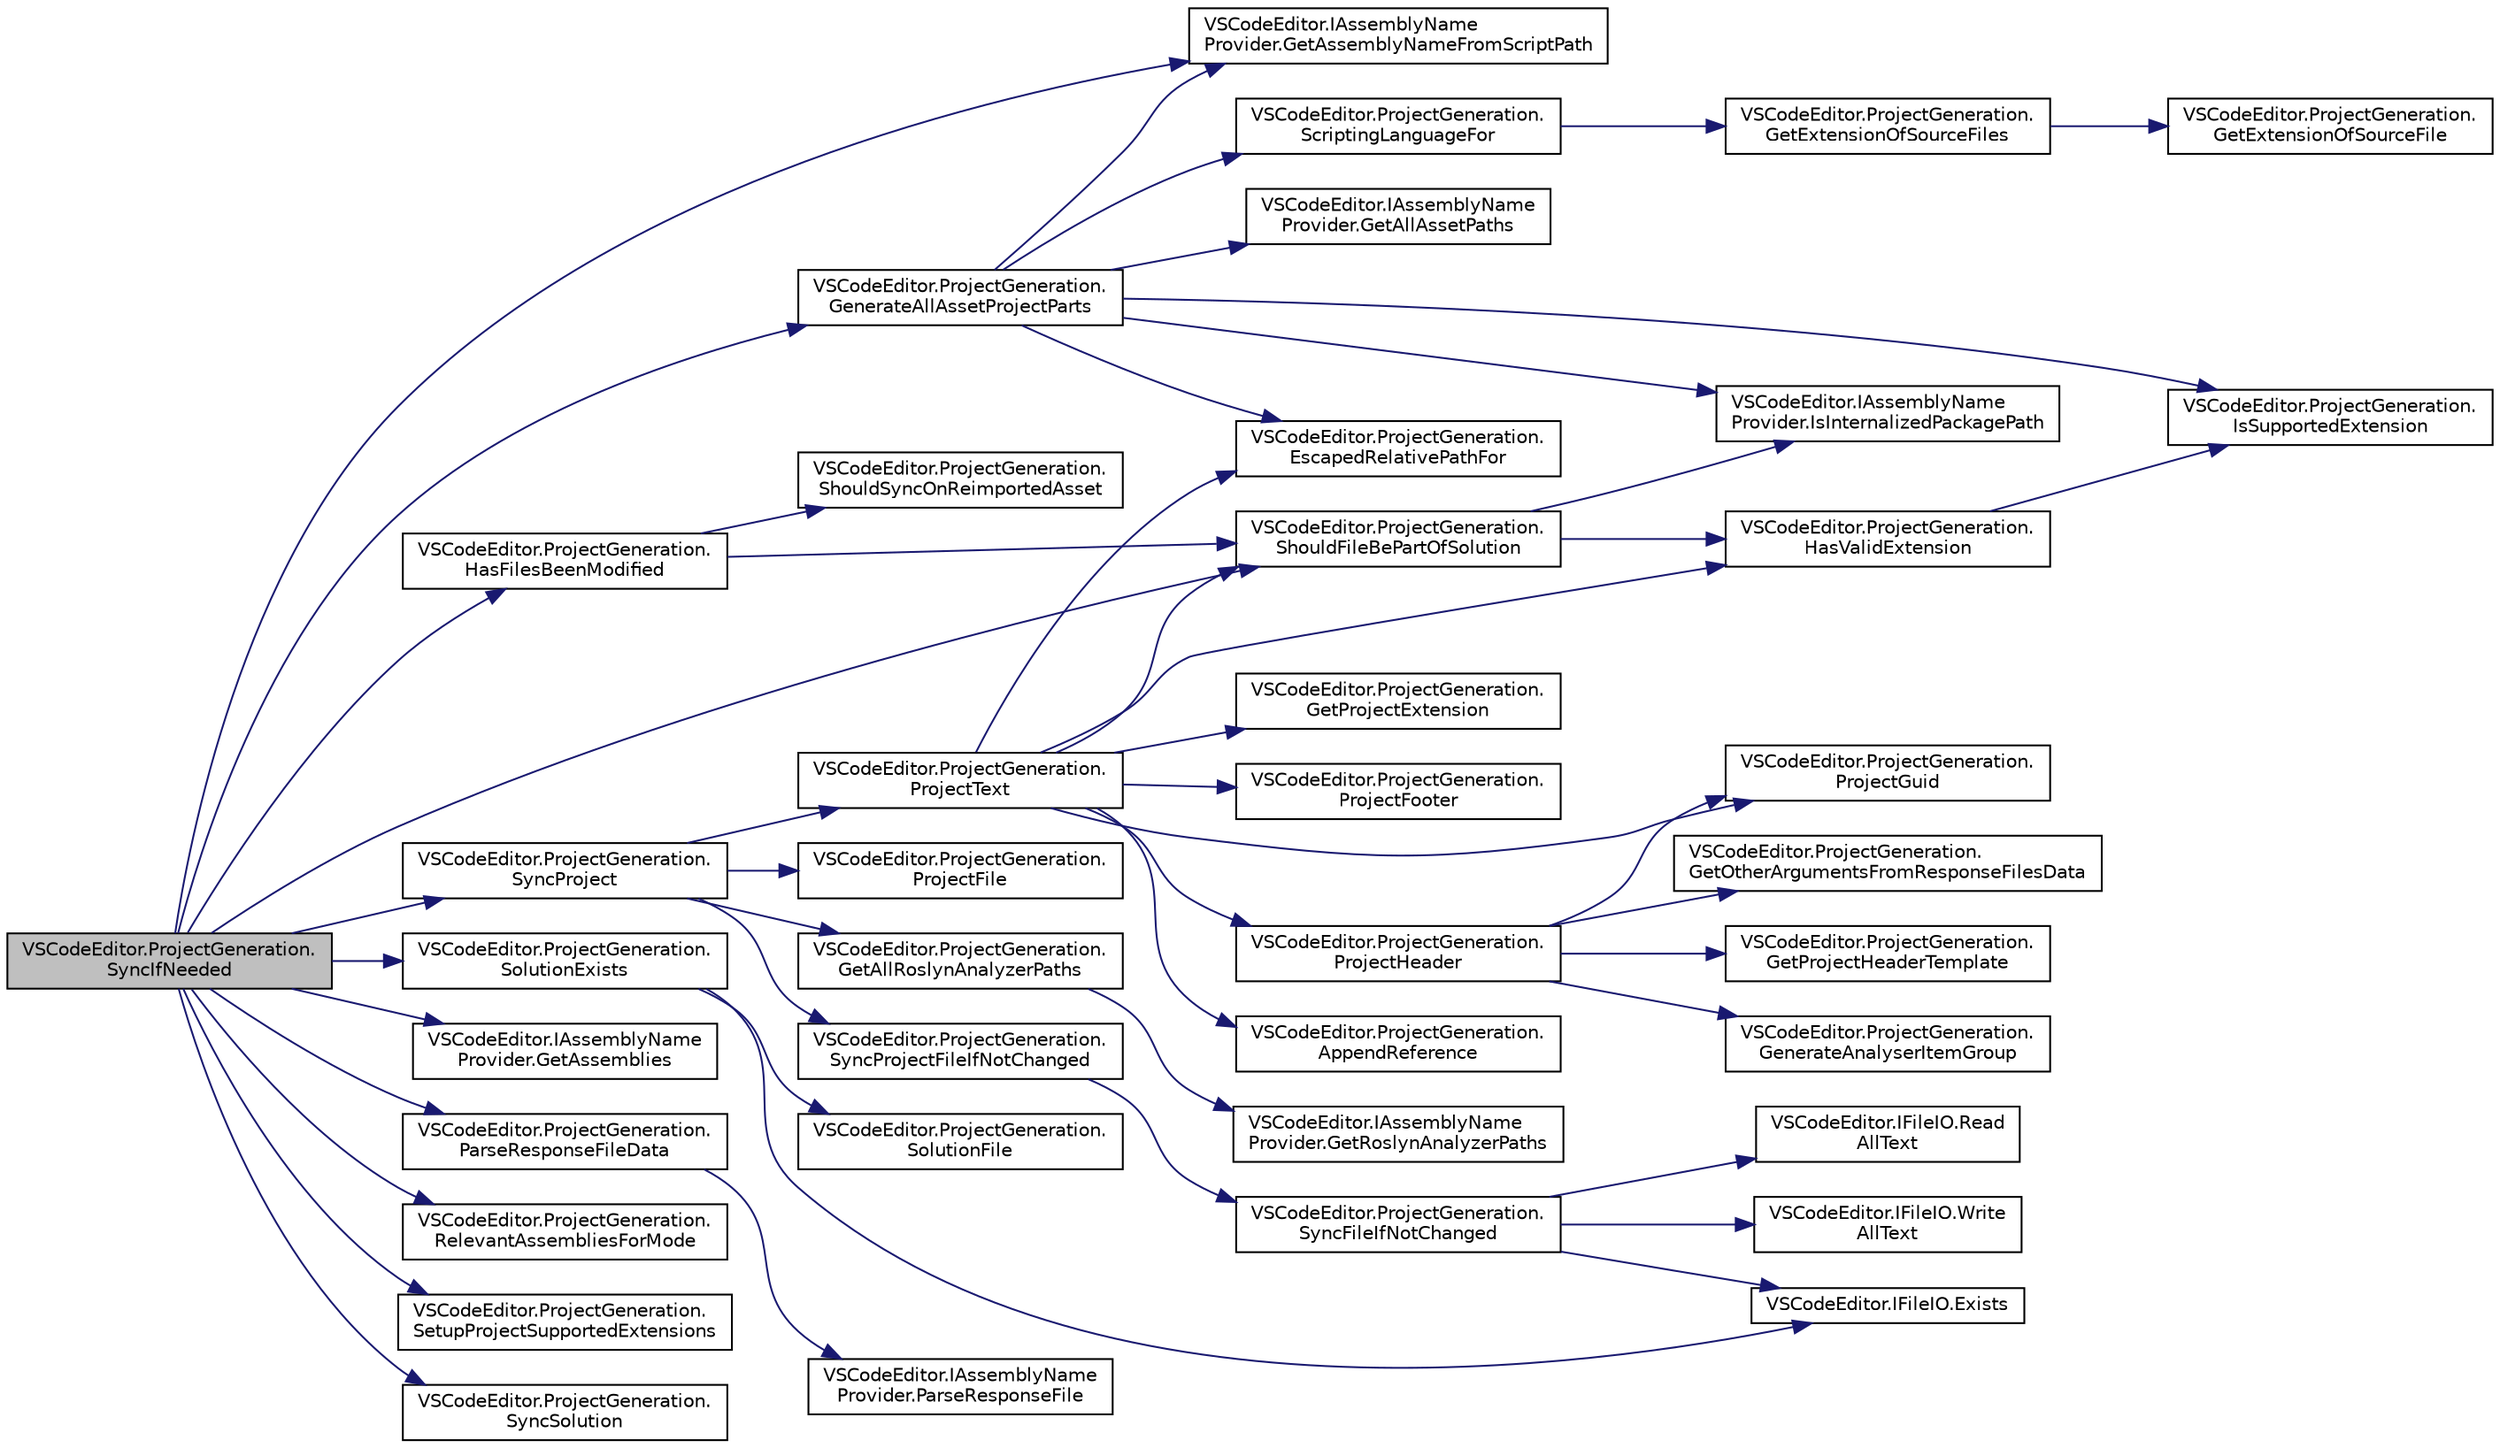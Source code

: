 digraph "VSCodeEditor.ProjectGeneration.SyncIfNeeded"
{
 // LATEX_PDF_SIZE
  edge [fontname="Helvetica",fontsize="10",labelfontname="Helvetica",labelfontsize="10"];
  node [fontname="Helvetica",fontsize="10",shape=record];
  rankdir="LR";
  Node1 [label="VSCodeEditor.ProjectGeneration.\lSyncIfNeeded",height=0.2,width=0.4,color="black", fillcolor="grey75", style="filled", fontcolor="black",tooltip="Syncs the scripting solution if any affected files are relevant."];
  Node1 -> Node2 [color="midnightblue",fontsize="10",style="solid",fontname="Helvetica"];
  Node2 [label="VSCodeEditor.ProjectGeneration.\lGenerateAllAssetProjectParts",height=0.2,width=0.4,color="black", fillcolor="white", style="filled",URL="$class_v_s_code_editor_1_1_project_generation.html#a61e235618c4fa875cd37e45f58d21206",tooltip=" "];
  Node2 -> Node3 [color="midnightblue",fontsize="10",style="solid",fontname="Helvetica"];
  Node3 [label="VSCodeEditor.ProjectGeneration.\lEscapedRelativePathFor",height=0.2,width=0.4,color="black", fillcolor="white", style="filled",URL="$class_v_s_code_editor_1_1_project_generation.html#acfcd32f4ac180bbfd966ed402fc8c91a",tooltip=" "];
  Node2 -> Node4 [color="midnightblue",fontsize="10",style="solid",fontname="Helvetica"];
  Node4 [label="VSCodeEditor.IAssemblyName\lProvider.GetAllAssetPaths",height=0.2,width=0.4,color="black", fillcolor="white", style="filled",URL="$interface_v_s_code_editor_1_1_i_assembly_name_provider.html#a4f612884b925593e951596d1fb9c5840",tooltip=" "];
  Node2 -> Node5 [color="midnightblue",fontsize="10",style="solid",fontname="Helvetica"];
  Node5 [label="VSCodeEditor.IAssemblyName\lProvider.GetAssemblyNameFromScriptPath",height=0.2,width=0.4,color="black", fillcolor="white", style="filled",URL="$interface_v_s_code_editor_1_1_i_assembly_name_provider.html#aab612b9166e788e2ebcf427d82b03828",tooltip=" "];
  Node2 -> Node6 [color="midnightblue",fontsize="10",style="solid",fontname="Helvetica"];
  Node6 [label="VSCodeEditor.IAssemblyName\lProvider.IsInternalizedPackagePath",height=0.2,width=0.4,color="black", fillcolor="white", style="filled",URL="$interface_v_s_code_editor_1_1_i_assembly_name_provider.html#ad7c8781a23757bd36be475efc363cf04",tooltip=" "];
  Node2 -> Node7 [color="midnightblue",fontsize="10",style="solid",fontname="Helvetica"];
  Node7 [label="VSCodeEditor.ProjectGeneration.\lIsSupportedExtension",height=0.2,width=0.4,color="black", fillcolor="white", style="filled",URL="$class_v_s_code_editor_1_1_project_generation.html#ac54652554e0adc9820a63c4781773eed",tooltip=" "];
  Node2 -> Node8 [color="midnightblue",fontsize="10",style="solid",fontname="Helvetica"];
  Node8 [label="VSCodeEditor.ProjectGeneration.\lScriptingLanguageFor",height=0.2,width=0.4,color="black", fillcolor="white", style="filled",URL="$class_v_s_code_editor_1_1_project_generation.html#af482c8479b497c958cdd36518d905fef",tooltip=" "];
  Node8 -> Node9 [color="midnightblue",fontsize="10",style="solid",fontname="Helvetica"];
  Node9 [label="VSCodeEditor.ProjectGeneration.\lGetExtensionOfSourceFiles",height=0.2,width=0.4,color="black", fillcolor="white", style="filled",URL="$class_v_s_code_editor_1_1_project_generation.html#acae15ae85195da22c66bb0d4e018b9a7",tooltip=" "];
  Node9 -> Node10 [color="midnightblue",fontsize="10",style="solid",fontname="Helvetica"];
  Node10 [label="VSCodeEditor.ProjectGeneration.\lGetExtensionOfSourceFile",height=0.2,width=0.4,color="black", fillcolor="white", style="filled",URL="$class_v_s_code_editor_1_1_project_generation.html#a295c3360c02904e06c02531bd55a607e",tooltip=" "];
  Node1 -> Node11 [color="midnightblue",fontsize="10",style="solid",fontname="Helvetica"];
  Node11 [label="VSCodeEditor.IAssemblyName\lProvider.GetAssemblies",height=0.2,width=0.4,color="black", fillcolor="white", style="filled",URL="$interface_v_s_code_editor_1_1_i_assembly_name_provider.html#ada812564b3aba07f1f0ddc4368485fa7",tooltip=" "];
  Node1 -> Node5 [color="midnightblue",fontsize="10",style="solid",fontname="Helvetica"];
  Node1 -> Node12 [color="midnightblue",fontsize="10",style="solid",fontname="Helvetica"];
  Node12 [label="VSCodeEditor.ProjectGeneration.\lHasFilesBeenModified",height=0.2,width=0.4,color="black", fillcolor="white", style="filled",URL="$class_v_s_code_editor_1_1_project_generation.html#a2ebe6e20de4acc8089d07f6e587a290d",tooltip=" "];
  Node12 -> Node13 [color="midnightblue",fontsize="10",style="solid",fontname="Helvetica"];
  Node13 [label="VSCodeEditor.ProjectGeneration.\lShouldFileBePartOfSolution",height=0.2,width=0.4,color="black", fillcolor="white", style="filled",URL="$class_v_s_code_editor_1_1_project_generation.html#a2aee137981aba69fd0d1e5001b573c73",tooltip=" "];
  Node13 -> Node14 [color="midnightblue",fontsize="10",style="solid",fontname="Helvetica"];
  Node14 [label="VSCodeEditor.ProjectGeneration.\lHasValidExtension",height=0.2,width=0.4,color="black", fillcolor="white", style="filled",URL="$class_v_s_code_editor_1_1_project_generation.html#ab92922e3bf1c58a041ec1624fd731bce",tooltip=" "];
  Node14 -> Node7 [color="midnightblue",fontsize="10",style="solid",fontname="Helvetica"];
  Node13 -> Node6 [color="midnightblue",fontsize="10",style="solid",fontname="Helvetica"];
  Node12 -> Node15 [color="midnightblue",fontsize="10",style="solid",fontname="Helvetica"];
  Node15 [label="VSCodeEditor.ProjectGeneration.\lShouldSyncOnReimportedAsset",height=0.2,width=0.4,color="black", fillcolor="white", style="filled",URL="$class_v_s_code_editor_1_1_project_generation.html#af8a3f7a1ad9b61b63dcf5c42cc8c6d63",tooltip=" "];
  Node1 -> Node16 [color="midnightblue",fontsize="10",style="solid",fontname="Helvetica"];
  Node16 [label="VSCodeEditor.ProjectGeneration.\lParseResponseFileData",height=0.2,width=0.4,color="black", fillcolor="white", style="filled",URL="$class_v_s_code_editor_1_1_project_generation.html#a7be245651ba456010dd4aeb5a91b8d6b",tooltip=" "];
  Node16 -> Node17 [color="midnightblue",fontsize="10",style="solid",fontname="Helvetica"];
  Node17 [label="VSCodeEditor.IAssemblyName\lProvider.ParseResponseFile",height=0.2,width=0.4,color="black", fillcolor="white", style="filled",URL="$interface_v_s_code_editor_1_1_i_assembly_name_provider.html#aca561cb4c72e087095e455fb52e09c05",tooltip=" "];
  Node1 -> Node18 [color="midnightblue",fontsize="10",style="solid",fontname="Helvetica"];
  Node18 [label="VSCodeEditor.ProjectGeneration.\lRelevantAssembliesForMode",height=0.2,width=0.4,color="black", fillcolor="white", style="filled",URL="$class_v_s_code_editor_1_1_project_generation.html#ae4cec17e94765e4d890eb396735f3209",tooltip=" "];
  Node1 -> Node19 [color="midnightblue",fontsize="10",style="solid",fontname="Helvetica"];
  Node19 [label="VSCodeEditor.ProjectGeneration.\lSetupProjectSupportedExtensions",height=0.2,width=0.4,color="black", fillcolor="white", style="filled",URL="$class_v_s_code_editor_1_1_project_generation.html#adc4f5de3aa413f950be9f8fa33d79c43",tooltip=" "];
  Node1 -> Node13 [color="midnightblue",fontsize="10",style="solid",fontname="Helvetica"];
  Node1 -> Node20 [color="midnightblue",fontsize="10",style="solid",fontname="Helvetica"];
  Node20 [label="VSCodeEditor.ProjectGeneration.\lSolutionExists",height=0.2,width=0.4,color="black", fillcolor="white", style="filled",URL="$class_v_s_code_editor_1_1_project_generation.html#ad3895e06fcd00a4aa29e456e912b82d8",tooltip=" "];
  Node20 -> Node21 [color="midnightblue",fontsize="10",style="solid",fontname="Helvetica"];
  Node21 [label="VSCodeEditor.IFileIO.Exists",height=0.2,width=0.4,color="black", fillcolor="white", style="filled",URL="$interface_v_s_code_editor_1_1_i_file_i_o.html#a88e6a5be332b31ca5059a429486d0521",tooltip=" "];
  Node20 -> Node22 [color="midnightblue",fontsize="10",style="solid",fontname="Helvetica"];
  Node22 [label="VSCodeEditor.ProjectGeneration.\lSolutionFile",height=0.2,width=0.4,color="black", fillcolor="white", style="filled",URL="$class_v_s_code_editor_1_1_project_generation.html#a939ea1ad635f126eb182eff5e428af17",tooltip=" "];
  Node1 -> Node23 [color="midnightblue",fontsize="10",style="solid",fontname="Helvetica"];
  Node23 [label="VSCodeEditor.ProjectGeneration.\lSyncProject",height=0.2,width=0.4,color="black", fillcolor="white", style="filled",URL="$class_v_s_code_editor_1_1_project_generation.html#a8e623514c9c801a3d043efe300af61c5",tooltip=" "];
  Node23 -> Node24 [color="midnightblue",fontsize="10",style="solid",fontname="Helvetica"];
  Node24 [label="VSCodeEditor.ProjectGeneration.\lGetAllRoslynAnalyzerPaths",height=0.2,width=0.4,color="black", fillcolor="white", style="filled",URL="$class_v_s_code_editor_1_1_project_generation.html#aecfc078597d39305fe45b3e127c5c710",tooltip=" "];
  Node24 -> Node25 [color="midnightblue",fontsize="10",style="solid",fontname="Helvetica"];
  Node25 [label="VSCodeEditor.IAssemblyName\lProvider.GetRoslynAnalyzerPaths",height=0.2,width=0.4,color="black", fillcolor="white", style="filled",URL="$interface_v_s_code_editor_1_1_i_assembly_name_provider.html#a7a7330f6ed5d5f36ea50589860f3a81f",tooltip=" "];
  Node23 -> Node26 [color="midnightblue",fontsize="10",style="solid",fontname="Helvetica"];
  Node26 [label="VSCodeEditor.ProjectGeneration.\lProjectFile",height=0.2,width=0.4,color="black", fillcolor="white", style="filled",URL="$class_v_s_code_editor_1_1_project_generation.html#a3e952716e2f7ef0cebe161bb6dfc7f31",tooltip=" "];
  Node23 -> Node27 [color="midnightblue",fontsize="10",style="solid",fontname="Helvetica"];
  Node27 [label="VSCodeEditor.ProjectGeneration.\lProjectText",height=0.2,width=0.4,color="black", fillcolor="white", style="filled",URL="$class_v_s_code_editor_1_1_project_generation.html#a03c661228da983f13cf154c051b4cf05",tooltip=" "];
  Node27 -> Node28 [color="midnightblue",fontsize="10",style="solid",fontname="Helvetica"];
  Node28 [label="VSCodeEditor.ProjectGeneration.\lAppendReference",height=0.2,width=0.4,color="black", fillcolor="white", style="filled",URL="$class_v_s_code_editor_1_1_project_generation.html#aa8f63c65faf47bd9879438b4a5a00566",tooltip=" "];
  Node27 -> Node3 [color="midnightblue",fontsize="10",style="solid",fontname="Helvetica"];
  Node27 -> Node29 [color="midnightblue",fontsize="10",style="solid",fontname="Helvetica"];
  Node29 [label="VSCodeEditor.ProjectGeneration.\lGetProjectExtension",height=0.2,width=0.4,color="black", fillcolor="white", style="filled",URL="$class_v_s_code_editor_1_1_project_generation.html#a1fa68905618c9a63393192e45cfd5b23",tooltip=" "];
  Node27 -> Node14 [color="midnightblue",fontsize="10",style="solid",fontname="Helvetica"];
  Node27 -> Node30 [color="midnightblue",fontsize="10",style="solid",fontname="Helvetica"];
  Node30 [label="VSCodeEditor.ProjectGeneration.\lProjectFooter",height=0.2,width=0.4,color="black", fillcolor="white", style="filled",URL="$class_v_s_code_editor_1_1_project_generation.html#ac9b40f3e5092fbd6071af51e1beae1da",tooltip=" "];
  Node27 -> Node31 [color="midnightblue",fontsize="10",style="solid",fontname="Helvetica"];
  Node31 [label="VSCodeEditor.ProjectGeneration.\lProjectGuid",height=0.2,width=0.4,color="black", fillcolor="white", style="filled",URL="$class_v_s_code_editor_1_1_project_generation.html#a623b05be25c40b4c1c7adbad4b6c5e00",tooltip=" "];
  Node27 -> Node32 [color="midnightblue",fontsize="10",style="solid",fontname="Helvetica"];
  Node32 [label="VSCodeEditor.ProjectGeneration.\lProjectHeader",height=0.2,width=0.4,color="black", fillcolor="white", style="filled",URL="$class_v_s_code_editor_1_1_project_generation.html#aed1cb11f78f37ca6d561230d7743cc9e",tooltip=" "];
  Node32 -> Node33 [color="midnightblue",fontsize="10",style="solid",fontname="Helvetica"];
  Node33 [label="VSCodeEditor.ProjectGeneration.\lGenerateAnalyserItemGroup",height=0.2,width=0.4,color="black", fillcolor="white", style="filled",URL="$class_v_s_code_editor_1_1_project_generation.html#aad3104f9e28660ff3e6dcecba0cd3630",tooltip=" "];
  Node32 -> Node34 [color="midnightblue",fontsize="10",style="solid",fontname="Helvetica"];
  Node34 [label="VSCodeEditor.ProjectGeneration.\lGetOtherArgumentsFromResponseFilesData",height=0.2,width=0.4,color="black", fillcolor="white", style="filled",URL="$class_v_s_code_editor_1_1_project_generation.html#a6041c7f89371b086ecc731d432cc44d1",tooltip=" "];
  Node32 -> Node35 [color="midnightblue",fontsize="10",style="solid",fontname="Helvetica"];
  Node35 [label="VSCodeEditor.ProjectGeneration.\lGetProjectHeaderTemplate",height=0.2,width=0.4,color="black", fillcolor="white", style="filled",URL="$class_v_s_code_editor_1_1_project_generation.html#a637f2cf6fe082018be5c7f00baca6e3a",tooltip=" "];
  Node32 -> Node31 [color="midnightblue",fontsize="10",style="solid",fontname="Helvetica"];
  Node27 -> Node13 [color="midnightblue",fontsize="10",style="solid",fontname="Helvetica"];
  Node23 -> Node36 [color="midnightblue",fontsize="10",style="solid",fontname="Helvetica"];
  Node36 [label="VSCodeEditor.ProjectGeneration.\lSyncProjectFileIfNotChanged",height=0.2,width=0.4,color="black", fillcolor="white", style="filled",URL="$class_v_s_code_editor_1_1_project_generation.html#ab6d3cc0ab1aea64ab8956fef9fb276fb",tooltip=" "];
  Node36 -> Node37 [color="midnightblue",fontsize="10",style="solid",fontname="Helvetica"];
  Node37 [label="VSCodeEditor.ProjectGeneration.\lSyncFileIfNotChanged",height=0.2,width=0.4,color="black", fillcolor="white", style="filled",URL="$class_v_s_code_editor_1_1_project_generation.html#a78568a248fe77edd7a9b5be92e582f29",tooltip=" "];
  Node37 -> Node21 [color="midnightblue",fontsize="10",style="solid",fontname="Helvetica"];
  Node37 -> Node38 [color="midnightblue",fontsize="10",style="solid",fontname="Helvetica"];
  Node38 [label="VSCodeEditor.IFileIO.Read\lAllText",height=0.2,width=0.4,color="black", fillcolor="white", style="filled",URL="$interface_v_s_code_editor_1_1_i_file_i_o.html#ae1c58d92884cd9e4b536a0cf3bc7c04b",tooltip=" "];
  Node37 -> Node39 [color="midnightblue",fontsize="10",style="solid",fontname="Helvetica"];
  Node39 [label="VSCodeEditor.IFileIO.Write\lAllText",height=0.2,width=0.4,color="black", fillcolor="white", style="filled",URL="$interface_v_s_code_editor_1_1_i_file_i_o.html#a19a0ca80a930285f8d7802468233ef7a",tooltip=" "];
  Node1 -> Node40 [color="midnightblue",fontsize="10",style="solid",fontname="Helvetica"];
  Node40 [label="VSCodeEditor.ProjectGeneration.\lSyncSolution",height=0.2,width=0.4,color="black", fillcolor="white", style="filled",URL="$class_v_s_code_editor_1_1_project_generation.html#af5863f120592b6eec7527c51eed97e00",tooltip=" "];
}
